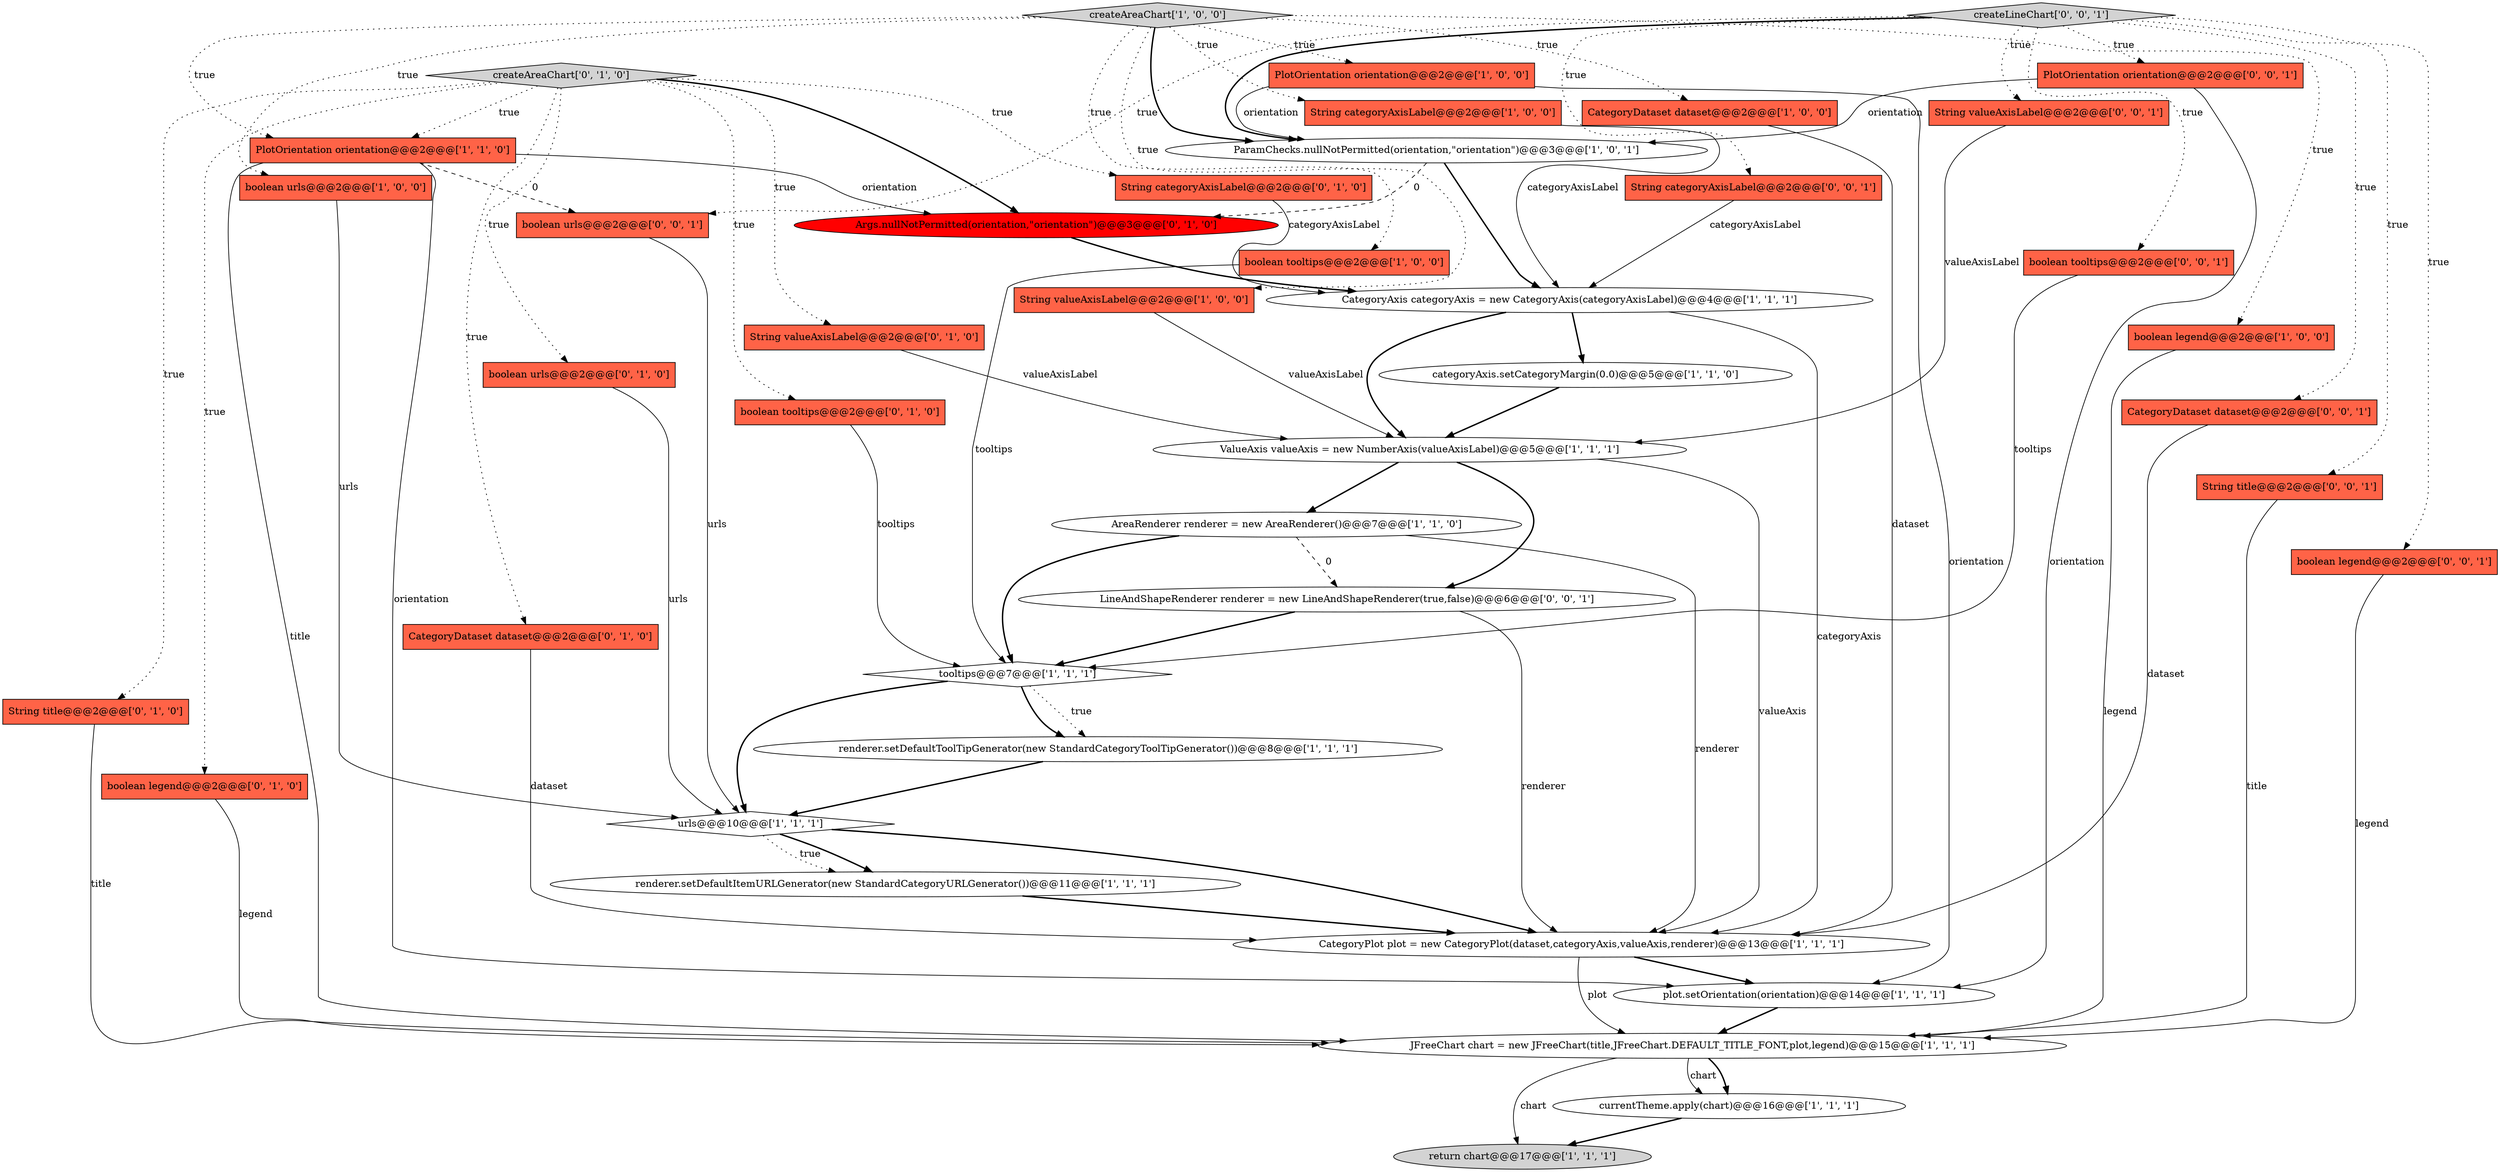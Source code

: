 digraph {
11 [style = filled, label = "JFreeChart chart = new JFreeChart(title,JFreeChart.DEFAULT_TITLE_FONT,plot,legend)@@@15@@@['1', '1', '1']", fillcolor = white, shape = ellipse image = "AAA0AAABBB1BBB"];
2 [style = filled, label = "CategoryDataset dataset@@@2@@@['1', '0', '0']", fillcolor = tomato, shape = box image = "AAA0AAABBB1BBB"];
10 [style = filled, label = "plot.setOrientation(orientation)@@@14@@@['1', '1', '1']", fillcolor = white, shape = ellipse image = "AAA0AAABBB1BBB"];
23 [style = filled, label = "createAreaChart['0', '1', '0']", fillcolor = lightgray, shape = diamond image = "AAA0AAABBB2BBB"];
27 [style = filled, label = "CategoryDataset dataset@@@2@@@['0', '1', '0']", fillcolor = tomato, shape = box image = "AAA0AAABBB2BBB"];
39 [style = filled, label = "createLineChart['0', '0', '1']", fillcolor = lightgray, shape = diamond image = "AAA0AAABBB3BBB"];
3 [style = filled, label = "PlotOrientation orientation@@@2@@@['1', '0', '0']", fillcolor = tomato, shape = box image = "AAA0AAABBB1BBB"];
35 [style = filled, label = "String valueAxisLabel@@@2@@@['0', '0', '1']", fillcolor = tomato, shape = box image = "AAA0AAABBB3BBB"];
31 [style = filled, label = "Args.nullNotPermitted(orientation,\"orientation\")@@@3@@@['0', '1', '0']", fillcolor = red, shape = ellipse image = "AAA1AAABBB2BBB"];
41 [style = filled, label = "boolean urls@@@2@@@['0', '0', '1']", fillcolor = tomato, shape = box image = "AAA0AAABBB3BBB"];
12 [style = filled, label = "AreaRenderer renderer = new AreaRenderer()@@@7@@@['1', '1', '0']", fillcolor = white, shape = ellipse image = "AAA0AAABBB1BBB"];
32 [style = filled, label = "PlotOrientation orientation@@@2@@@['0', '0', '1']", fillcolor = tomato, shape = box image = "AAA0AAABBB3BBB"];
14 [style = filled, label = "CategoryAxis categoryAxis = new CategoryAxis(categoryAxisLabel)@@@4@@@['1', '1', '1']", fillcolor = white, shape = ellipse image = "AAA0AAABBB1BBB"];
8 [style = filled, label = "urls@@@10@@@['1', '1', '1']", fillcolor = white, shape = diamond image = "AAA0AAABBB1BBB"];
0 [style = filled, label = "categoryAxis.setCategoryMargin(0.0)@@@5@@@['1', '1', '0']", fillcolor = white, shape = ellipse image = "AAA0AAABBB1BBB"];
17 [style = filled, label = "boolean urls@@@2@@@['1', '0', '0']", fillcolor = tomato, shape = box image = "AAA0AAABBB1BBB"];
21 [style = filled, label = "renderer.setDefaultItemURLGenerator(new StandardCategoryURLGenerator())@@@11@@@['1', '1', '1']", fillcolor = white, shape = ellipse image = "AAA0AAABBB1BBB"];
34 [style = filled, label = "LineAndShapeRenderer renderer = new LineAndShapeRenderer(true,false)@@@6@@@['0', '0', '1']", fillcolor = white, shape = ellipse image = "AAA0AAABBB3BBB"];
25 [style = filled, label = "String title@@@2@@@['0', '1', '0']", fillcolor = tomato, shape = box image = "AAA0AAABBB2BBB"];
37 [style = filled, label = "CategoryDataset dataset@@@2@@@['0', '0', '1']", fillcolor = tomato, shape = box image = "AAA0AAABBB3BBB"];
19 [style = filled, label = "createAreaChart['1', '0', '0']", fillcolor = lightgray, shape = diamond image = "AAA0AAABBB1BBB"];
29 [style = filled, label = "boolean legend@@@2@@@['0', '1', '0']", fillcolor = tomato, shape = box image = "AAA0AAABBB2BBB"];
30 [style = filled, label = "String valueAxisLabel@@@2@@@['0', '1', '0']", fillcolor = tomato, shape = box image = "AAA0AAABBB2BBB"];
9 [style = filled, label = "tooltips@@@7@@@['1', '1', '1']", fillcolor = white, shape = diamond image = "AAA0AAABBB1BBB"];
38 [style = filled, label = "String title@@@2@@@['0', '0', '1']", fillcolor = tomato, shape = box image = "AAA0AAABBB3BBB"];
28 [style = filled, label = "String categoryAxisLabel@@@2@@@['0', '1', '0']", fillcolor = tomato, shape = box image = "AAA0AAABBB2BBB"];
13 [style = filled, label = "CategoryPlot plot = new CategoryPlot(dataset,categoryAxis,valueAxis,renderer)@@@13@@@['1', '1', '1']", fillcolor = white, shape = ellipse image = "AAA0AAABBB1BBB"];
7 [style = filled, label = "boolean tooltips@@@2@@@['1', '0', '0']", fillcolor = tomato, shape = box image = "AAA0AAABBB1BBB"];
4 [style = filled, label = "boolean legend@@@2@@@['1', '0', '0']", fillcolor = tomato, shape = box image = "AAA0AAABBB1BBB"];
15 [style = filled, label = "return chart@@@17@@@['1', '1', '1']", fillcolor = lightgray, shape = ellipse image = "AAA0AAABBB1BBB"];
36 [style = filled, label = "String categoryAxisLabel@@@2@@@['0', '0', '1']", fillcolor = tomato, shape = box image = "AAA0AAABBB3BBB"];
5 [style = filled, label = "renderer.setDefaultToolTipGenerator(new StandardCategoryToolTipGenerator())@@@8@@@['1', '1', '1']", fillcolor = white, shape = ellipse image = "AAA0AAABBB1BBB"];
40 [style = filled, label = "boolean legend@@@2@@@['0', '0', '1']", fillcolor = tomato, shape = box image = "AAA0AAABBB3BBB"];
20 [style = filled, label = "currentTheme.apply(chart)@@@16@@@['1', '1', '1']", fillcolor = white, shape = ellipse image = "AAA0AAABBB1BBB"];
33 [style = filled, label = "boolean tooltips@@@2@@@['0', '0', '1']", fillcolor = tomato, shape = box image = "AAA0AAABBB3BBB"];
22 [style = filled, label = "PlotOrientation orientation@@@2@@@['1', '1', '0']", fillcolor = tomato, shape = box image = "AAA0AAABBB1BBB"];
18 [style = filled, label = "ParamChecks.nullNotPermitted(orientation,\"orientation\")@@@3@@@['1', '0', '1']", fillcolor = white, shape = ellipse image = "AAA0AAABBB1BBB"];
16 [style = filled, label = "String valueAxisLabel@@@2@@@['1', '0', '0']", fillcolor = tomato, shape = box image = "AAA0AAABBB1BBB"];
26 [style = filled, label = "boolean urls@@@2@@@['0', '1', '0']", fillcolor = tomato, shape = box image = "AAA0AAABBB2BBB"];
1 [style = filled, label = "ValueAxis valueAxis = new NumberAxis(valueAxisLabel)@@@5@@@['1', '1', '1']", fillcolor = white, shape = ellipse image = "AAA0AAABBB1BBB"];
6 [style = filled, label = "String categoryAxisLabel@@@2@@@['1', '0', '0']", fillcolor = tomato, shape = box image = "AAA0AAABBB1BBB"];
24 [style = filled, label = "boolean tooltips@@@2@@@['0', '1', '0']", fillcolor = tomato, shape = box image = "AAA0AAABBB2BBB"];
39->36 [style = dotted, label="true"];
34->9 [style = bold, label=""];
26->8 [style = solid, label="urls"];
23->22 [style = dotted, label="true"];
17->8 [style = solid, label="urls"];
22->11 [style = solid, label="title"];
12->9 [style = bold, label=""];
39->18 [style = bold, label=""];
30->1 [style = solid, label="valueAxisLabel"];
2->13 [style = solid, label="dataset"];
1->12 [style = bold, label=""];
9->5 [style = bold, label=""];
7->9 [style = solid, label="tooltips"];
23->29 [style = dotted, label="true"];
20->15 [style = bold, label=""];
22->41 [style = dashed, label="0"];
21->13 [style = bold, label=""];
10->11 [style = bold, label=""];
31->14 [style = bold, label=""];
39->35 [style = dotted, label="true"];
19->18 [style = bold, label=""];
34->13 [style = solid, label="renderer"];
41->8 [style = solid, label="urls"];
19->17 [style = dotted, label="true"];
35->1 [style = solid, label="valueAxisLabel"];
22->31 [style = solid, label="orientation"];
9->8 [style = bold, label=""];
3->18 [style = solid, label="orientation"];
19->4 [style = dotted, label="true"];
19->3 [style = dotted, label="true"];
19->22 [style = dotted, label="true"];
23->27 [style = dotted, label="true"];
39->40 [style = dotted, label="true"];
27->13 [style = solid, label="dataset"];
18->31 [style = dashed, label="0"];
12->34 [style = dashed, label="0"];
23->24 [style = dotted, label="true"];
33->9 [style = solid, label="tooltips"];
23->31 [style = bold, label=""];
13->10 [style = bold, label=""];
8->21 [style = dotted, label="true"];
24->9 [style = solid, label="tooltips"];
1->13 [style = solid, label="valueAxis"];
23->28 [style = dotted, label="true"];
22->10 [style = solid, label="orientation"];
37->13 [style = solid, label="dataset"];
6->14 [style = solid, label="categoryAxisLabel"];
19->7 [style = dotted, label="true"];
4->11 [style = solid, label="legend"];
16->1 [style = solid, label="valueAxisLabel"];
14->13 [style = solid, label="categoryAxis"];
13->11 [style = solid, label="plot"];
39->37 [style = dotted, label="true"];
36->14 [style = solid, label="categoryAxisLabel"];
40->11 [style = solid, label="legend"];
1->34 [style = bold, label=""];
0->1 [style = bold, label=""];
23->25 [style = dotted, label="true"];
8->13 [style = bold, label=""];
32->10 [style = solid, label="orientation"];
25->11 [style = solid, label="title"];
9->5 [style = dotted, label="true"];
38->11 [style = solid, label="title"];
11->20 [style = bold, label=""];
5->8 [style = bold, label=""];
19->2 [style = dotted, label="true"];
39->38 [style = dotted, label="true"];
23->30 [style = dotted, label="true"];
12->13 [style = solid, label="renderer"];
11->15 [style = solid, label="chart"];
14->1 [style = bold, label=""];
29->11 [style = solid, label="legend"];
23->26 [style = dotted, label="true"];
32->18 [style = solid, label="orientation"];
14->0 [style = bold, label=""];
39->32 [style = dotted, label="true"];
39->41 [style = dotted, label="true"];
19->16 [style = dotted, label="true"];
8->21 [style = bold, label=""];
11->20 [style = solid, label="chart"];
19->6 [style = dotted, label="true"];
18->14 [style = bold, label=""];
39->33 [style = dotted, label="true"];
3->10 [style = solid, label="orientation"];
28->14 [style = solid, label="categoryAxisLabel"];
}
